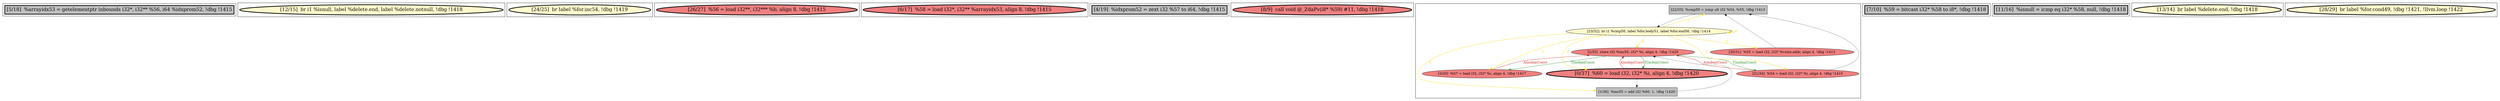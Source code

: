 
digraph G {





subgraph cluster11 {


node1490 [penwidth=3.0,fontsize=20,fillcolor=grey,label="[5/18]  %arrayidx53 = getelementptr inbounds i32*, i32** %56, i64 %idxprom52, !dbg !1415",shape=rectangle,style=filled ]



}

subgraph cluster10 {


node1489 [penwidth=3.0,fontsize=20,fillcolor=lemonchiffon,label="[12/15]  br i1 %isnull, label %delete.end, label %delete.notnull, !dbg !1418",shape=ellipse,style=filled ]



}

subgraph cluster9 {


node1488 [penwidth=3.0,fontsize=20,fillcolor=lemonchiffon,label="[24/25]  br label %for.inc54, !dbg !1419",shape=ellipse,style=filled ]



}

subgraph cluster8 {


node1487 [penwidth=3.0,fontsize=20,fillcolor=lightcoral,label="[26/27]  %56 = load i32**, i32*** %b, align 8, !dbg !1415",shape=ellipse,style=filled ]



}

subgraph cluster7 {


node1486 [penwidth=3.0,fontsize=20,fillcolor=lightcoral,label="[6/17]  %58 = load i32*, i32** %arrayidx53, align 8, !dbg !1415",shape=ellipse,style=filled ]



}

subgraph cluster6 {


node1485 [penwidth=3.0,fontsize=20,fillcolor=grey,label="[4/19]  %idxprom52 = zext i32 %57 to i64, !dbg !1415",shape=rectangle,style=filled ]



}

subgraph cluster0 {


node1472 [penwidth=3.0,fontsize=20,fillcolor=lightcoral,label="[8/9]  call void @_ZdaPv(i8* %59) #11, !dbg !1418",shape=ellipse,style=filled ]



}

subgraph cluster5 {


node1484 [fillcolor=grey,label="[22/33]  %cmp50 = icmp ult i32 %54, %55, !dbg !1413",shape=rectangle,style=filled ]
node1483 [fillcolor=lightcoral,label="[21/34]  %54 = load i32, i32* %i, align 4, !dbg !1410",shape=ellipse,style=filled ]
node1478 [fillcolor=lightcoral,label="[30/31]  %55 = load i32, i32* %vsize.addr, align 4, !dbg !1412",shape=ellipse,style=filled ]
node1477 [fillcolor=lightcoral,label="[3/20]  %57 = load i32, i32* %i, align 4, !dbg !1417",shape=ellipse,style=filled ]
node1479 [penwidth=3.0,fontsize=20,fillcolor=lightcoral,label="[0/37]  %60 = load i32, i32* %i, align 4, !dbg !1420",shape=ellipse,style=filled ]
node1480 [fillcolor=grey,label="[1/36]  %inc55 = add i32 %60, 1, !dbg !1420",shape=rectangle,style=filled ]
node1481 [fillcolor=lightcoral,label="[2/35]  store i32 %inc55, i32* %i, align 4, !dbg !1420",shape=ellipse,style=filled ]
node1482 [fillcolor=lemonchiffon,label="[23/32]  br i1 %cmp50, label %for.body51, label %for.end56, !dbg !1414",shape=ellipse,style=filled ]

node1482->node1484 [style=solid,color=gold,label="C",penwidth=1.0,fontcolor=gold ]
node1484->node1482 [style=solid,color=black,label="",penwidth=0.5,fontcolor=black ]
node1482->node1482 [style=solid,color=gold,label="C",penwidth=1.0,fontcolor=gold ]
node1479->node1481 [style=solid,color=firebrick3,label="A|indep|Const",penwidth=1.0,fontcolor=firebrick3 ]
node1483->node1481 [style=solid,color=firebrick3,label="A|indep|Const",penwidth=1.0,fontcolor=firebrick3 ]
node1479->node1480 [style=solid,color=black,label="",penwidth=0.5,fontcolor=black ]
node1478->node1484 [style=solid,color=black,label="",penwidth=0.5,fontcolor=black ]
node1482->node1479 [style=solid,color=gold,label="C",penwidth=1.0,fontcolor=gold ]
node1483->node1484 [style=solid,color=black,label="",penwidth=0.5,fontcolor=black ]
node1480->node1481 [style=solid,color=black,label="",penwidth=0.5,fontcolor=black ]
node1482->node1480 [style=solid,color=gold,label="C",penwidth=1.0,fontcolor=gold ]
node1482->node1481 [style=solid,color=gold,label="C",penwidth=1.0,fontcolor=gold ]
node1481->node1477 [style=solid,color=forestgreen,label="T|indep|Const",penwidth=1.0,fontcolor=forestgreen ]
node1477->node1481 [style=solid,color=firebrick3,label="A|indep|Const",penwidth=1.0,fontcolor=firebrick3 ]
node1481->node1483 [style=solid,color=forestgreen,label="T|indep|Const",penwidth=1.0,fontcolor=forestgreen ]
node1482->node1477 [style=solid,color=gold,label="C",penwidth=1.0,fontcolor=gold ]
node1482->node1483 [style=solid,color=gold,label="C",penwidth=1.0,fontcolor=gold ]
node1481->node1479 [style=solid,color=forestgreen,label="T|indep|Const",penwidth=1.0,fontcolor=forestgreen ]
node1482->node1478 [style=solid,color=gold,label="C",penwidth=1.0,fontcolor=gold ]


}

subgraph cluster1 {


node1473 [penwidth=3.0,fontsize=20,fillcolor=grey,label="[7/10]  %59 = bitcast i32* %58 to i8*, !dbg !1418",shape=rectangle,style=filled ]



}

subgraph cluster2 {


node1474 [penwidth=3.0,fontsize=20,fillcolor=grey,label="[11/16]  %isnull = icmp eq i32* %58, null, !dbg !1418",shape=rectangle,style=filled ]



}

subgraph cluster3 {


node1475 [penwidth=3.0,fontsize=20,fillcolor=lemonchiffon,label="[13/14]  br label %delete.end, !dbg !1418",shape=ellipse,style=filled ]



}

subgraph cluster4 {


node1476 [penwidth=3.0,fontsize=20,fillcolor=lemonchiffon,label="[28/29]  br label %for.cond49, !dbg !1421, !llvm.loop !1422",shape=ellipse,style=filled ]



}

}
